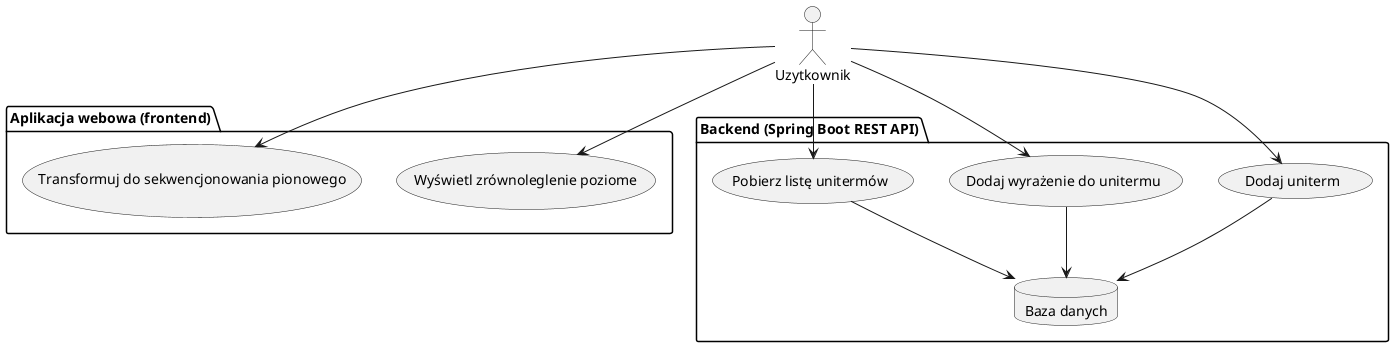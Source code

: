 @startuml
actor Uzytkownik

package "Aplikacja webowa (frontend)" {
    (Wyświetl zrównoleglenie poziome)
    (Transformuj do sekwencjonowania pionowego)

    Uzytkownik --> (Wyświetl zrównoleglenie poziome)
    Uzytkownik --> (Transformuj do sekwencjonowania pionowego)
}

package "Backend (Spring Boot REST API)" {
    (Dodaj uniterm)
    (Dodaj wyrażenie do unitermu)
    (Pobierz listę unitermów)

    Uzytkownik --> (Dodaj uniterm)
    Uzytkownik --> (Dodaj wyrażenie do unitermu)
    Uzytkownik --> (Pobierz listę unitermów)

    database "Baza danych" as DB
    (Dodaj uniterm) --> DB
    (Dodaj wyrażenie do unitermu) --> DB
    (Pobierz listę unitermów) --> DB
}
@enduml